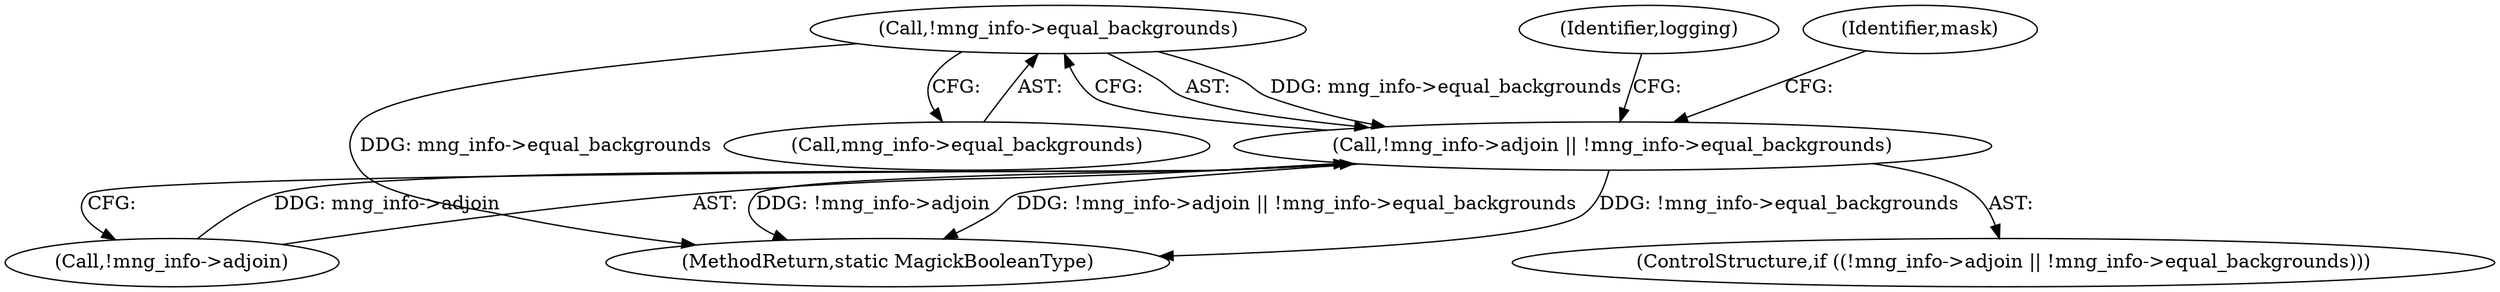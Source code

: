 digraph "0_ImageMagick_816ecab6c532ae086ff4186b3eaf4aa7092d536f@pointer" {
"1004673" [label="(Call,!mng_info->equal_backgrounds)"];
"1004668" [label="(Call,!mng_info->adjoin || !mng_info->equal_backgrounds)"];
"1004680" [label="(Identifier,mask)"];
"1004674" [label="(Call,mng_info->equal_backgrounds)"];
"1004668" [label="(Call,!mng_info->adjoin || !mng_info->equal_backgrounds)"];
"1004673" [label="(Call,!mng_info->equal_backgrounds)"];
"1004669" [label="(Call,!mng_info->adjoin)"];
"1009779" [label="(MethodReturn,static MagickBooleanType)"];
"1004667" [label="(ControlStructure,if ((!mng_info->adjoin || !mng_info->equal_backgrounds)))"];
"1004763" [label="(Identifier,logging)"];
"1004673" -> "1004668"  [label="AST: "];
"1004673" -> "1004674"  [label="CFG: "];
"1004674" -> "1004673"  [label="AST: "];
"1004668" -> "1004673"  [label="CFG: "];
"1004673" -> "1009779"  [label="DDG: mng_info->equal_backgrounds"];
"1004673" -> "1004668"  [label="DDG: mng_info->equal_backgrounds"];
"1004668" -> "1004667"  [label="AST: "];
"1004668" -> "1004669"  [label="CFG: "];
"1004669" -> "1004668"  [label="AST: "];
"1004680" -> "1004668"  [label="CFG: "];
"1004763" -> "1004668"  [label="CFG: "];
"1004668" -> "1009779"  [label="DDG: !mng_info->equal_backgrounds"];
"1004668" -> "1009779"  [label="DDG: !mng_info->adjoin"];
"1004668" -> "1009779"  [label="DDG: !mng_info->adjoin || !mng_info->equal_backgrounds"];
"1004669" -> "1004668"  [label="DDG: mng_info->adjoin"];
}
